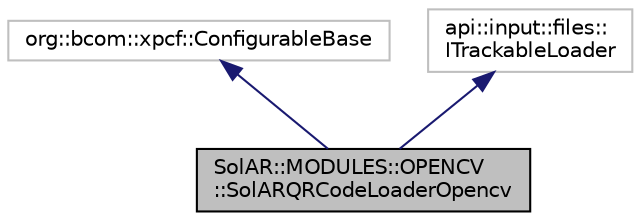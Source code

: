 digraph "SolAR::MODULES::OPENCV::SolARQRCodeLoaderOpencv"
{
 // LATEX_PDF_SIZE
  edge [fontname="Helvetica",fontsize="10",labelfontname="Helvetica",labelfontsize="10"];
  node [fontname="Helvetica",fontsize="10",shape=record];
  Node1 [label="SolAR::MODULES::OPENCV\l::SolARQRCodeLoaderOpencv",height=0.2,width=0.4,color="black", fillcolor="grey75", style="filled", fontcolor="black",tooltip="Load a QR code from file. UUID: 435242ab-e2fe-4477-9ec0-44af2dfa2386"];
  Node2 -> Node1 [dir="back",color="midnightblue",fontsize="10",style="solid",fontname="Helvetica"];
  Node2 [label="org::bcom::xpcf::ConfigurableBase",height=0.2,width=0.4,color="grey75", fillcolor="white", style="filled",tooltip=" "];
  Node3 -> Node1 [dir="back",color="midnightblue",fontsize="10",style="solid",fontname="Helvetica"];
  Node3 [label="api::input::files::\lITrackableLoader",height=0.2,width=0.4,color="grey75", fillcolor="white", style="filled",tooltip=" "];
}
